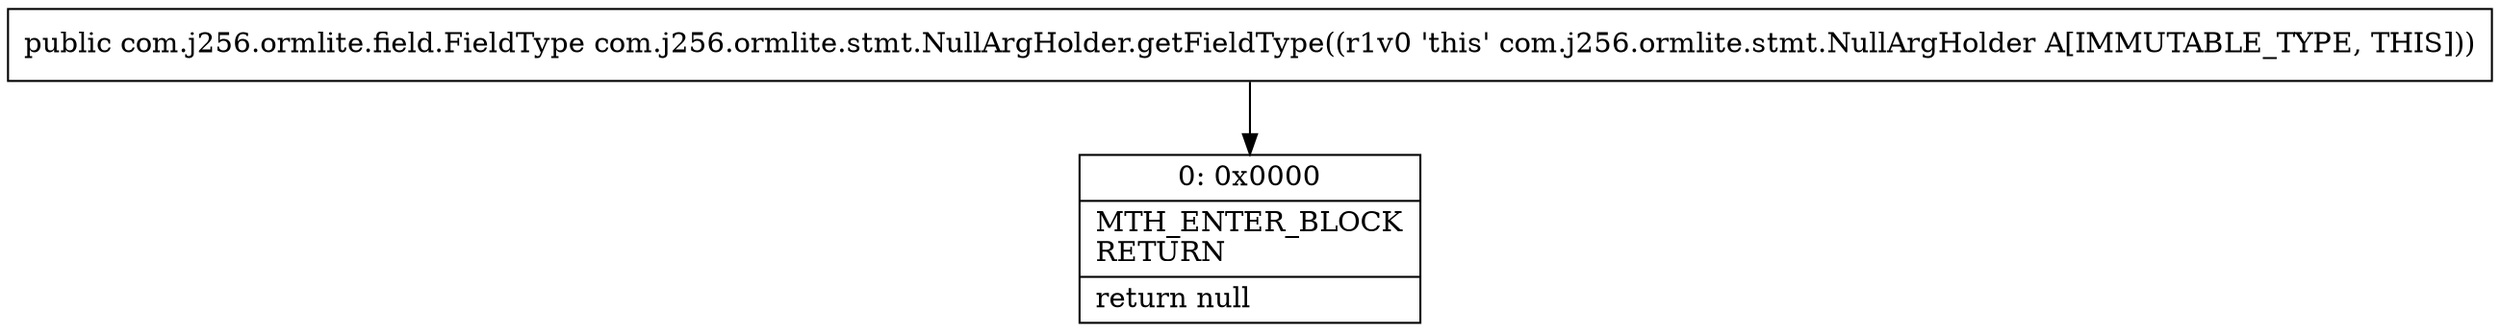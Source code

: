 digraph "CFG forcom.j256.ormlite.stmt.NullArgHolder.getFieldType()Lcom\/j256\/ormlite\/field\/FieldType;" {
Node_0 [shape=record,label="{0\:\ 0x0000|MTH_ENTER_BLOCK\lRETURN\l|return null\l}"];
MethodNode[shape=record,label="{public com.j256.ormlite.field.FieldType com.j256.ormlite.stmt.NullArgHolder.getFieldType((r1v0 'this' com.j256.ormlite.stmt.NullArgHolder A[IMMUTABLE_TYPE, THIS])) }"];
MethodNode -> Node_0;
}

